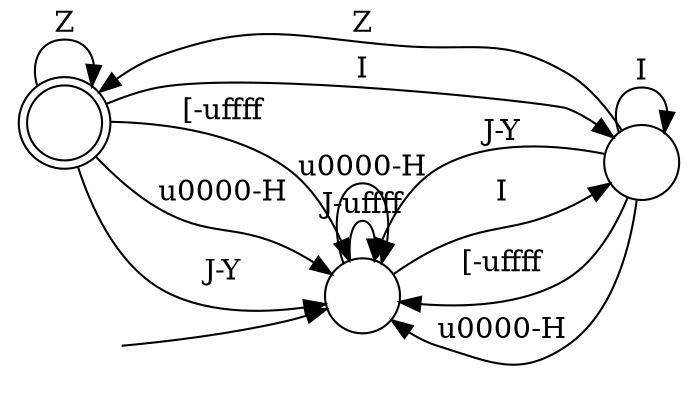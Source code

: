 digraph Automaton {
  rankdir = LR;
  0 [shape=doublecircle,label=""];
  0 -> 2 [label="[-\uffff"]
  0 -> 0 [label="Z"]
  0 -> 2 [label="\u0000-H"]
  0 -> 1 [label="I"]
  0 -> 2 [label="J-Y"]
  1 [shape=circle,label=""];
  1 -> 2 [label="[-\uffff"]
  1 -> 0 [label="Z"]
  1 -> 2 [label="\u0000-H"]
  1 -> 1 [label="I"]
  1 -> 2 [label="J-Y"]
  2 [shape=circle,label=""];
  initial [shape=plaintext,label=""];
  initial -> 2
  2 -> 2 [label="J-\uffff"]
  2 -> 2 [label="\u0000-H"]
  2 -> 1 [label="I"]
}
